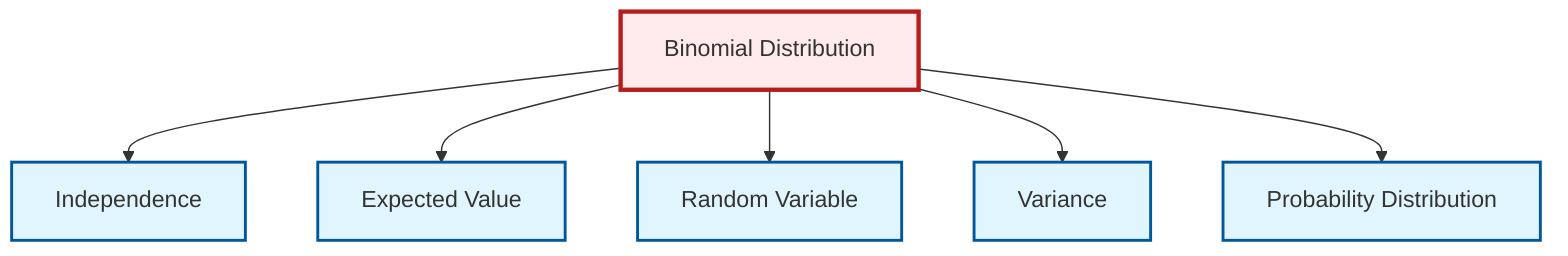 graph TD
    classDef definition fill:#e1f5fe,stroke:#01579b,stroke-width:2px
    classDef theorem fill:#f3e5f5,stroke:#4a148c,stroke-width:2px
    classDef axiom fill:#fff3e0,stroke:#e65100,stroke-width:2px
    classDef example fill:#e8f5e9,stroke:#1b5e20,stroke-width:2px
    classDef current fill:#ffebee,stroke:#b71c1c,stroke-width:3px
    def-expectation["Expected Value"]:::definition
    def-binomial-distribution["Binomial Distribution"]:::definition
    def-probability-distribution["Probability Distribution"]:::definition
    def-variance["Variance"]:::definition
    def-independence["Independence"]:::definition
    def-random-variable["Random Variable"]:::definition
    def-binomial-distribution --> def-independence
    def-binomial-distribution --> def-expectation
    def-binomial-distribution --> def-random-variable
    def-binomial-distribution --> def-variance
    def-binomial-distribution --> def-probability-distribution
    class def-binomial-distribution current